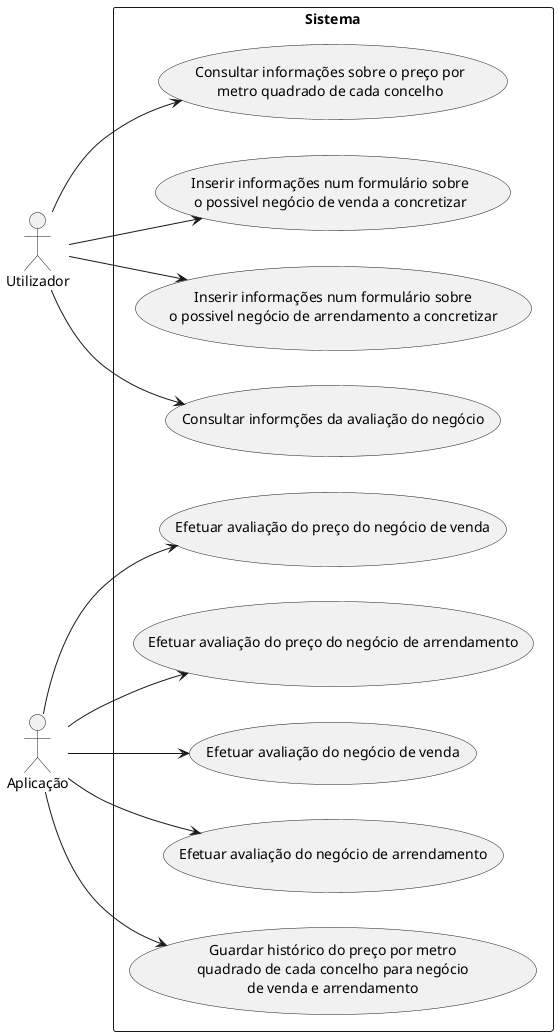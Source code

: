 @startuml
left to right direction
actor "Utilizador" as user
actor "Aplicação" as app
rectangle Sistema {

  usecase "Consultar informações sobre o preço por\nmetro quadrado de cada concelho" as UC1
  usecase "Inserir informações num formulário sobre\no possivel negócio de venda a concretizar" as UC2
  usecase "Inserir informações num formulário sobre\no possivel negócio de arrendamento a concretizar" as UC3
  usecase "Consultar informções da avaliação do negócio" as UC4

  usecase "Efetuar avaliação do preço do negócio de venda" as UC5
  usecase "Efetuar avaliação do preço do negócio de arrendamento" as UC6
  usecase "Efetuar avaliação do negócio de venda" as UC7
  usecase "Efetuar avaliação do negócio de arrendamento" as UC8
  usecase "Guardar histórico do preço por metro\nquadrado de cada concelho para negócio\nde venda e arrendamento" as UC9

}

user --> UC1
user --> UC2
user --> UC3
user --> UC4
app --> UC5
app --> UC6
app --> UC7
app --> UC8
app --> UC9

@enduml